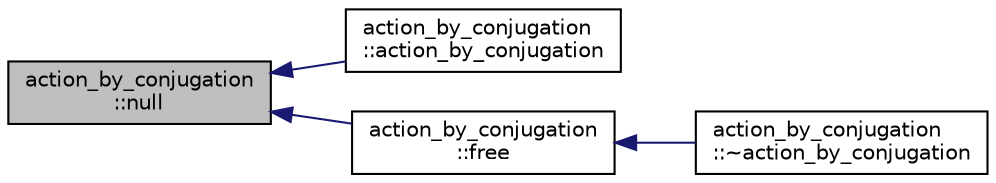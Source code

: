 digraph "action_by_conjugation::null"
{
  edge [fontname="Helvetica",fontsize="10",labelfontname="Helvetica",labelfontsize="10"];
  node [fontname="Helvetica",fontsize="10",shape=record];
  rankdir="LR";
  Node295 [label="action_by_conjugation\l::null",height=0.2,width=0.4,color="black", fillcolor="grey75", style="filled", fontcolor="black"];
  Node295 -> Node296 [dir="back",color="midnightblue",fontsize="10",style="solid",fontname="Helvetica"];
  Node296 [label="action_by_conjugation\l::action_by_conjugation",height=0.2,width=0.4,color="black", fillcolor="white", style="filled",URL="$d3/dda/classaction__by__conjugation.html#af967d24d993447fe0aebd2f7410da85a"];
  Node295 -> Node297 [dir="back",color="midnightblue",fontsize="10",style="solid",fontname="Helvetica"];
  Node297 [label="action_by_conjugation\l::free",height=0.2,width=0.4,color="black", fillcolor="white", style="filled",URL="$d3/dda/classaction__by__conjugation.html#a6a7deae7eb106313e5f49bef8f913cbd"];
  Node297 -> Node298 [dir="back",color="midnightblue",fontsize="10",style="solid",fontname="Helvetica"];
  Node298 [label="action_by_conjugation\l::~action_by_conjugation",height=0.2,width=0.4,color="black", fillcolor="white", style="filled",URL="$d3/dda/classaction__by__conjugation.html#a6e359f32a3ecfbf1b209723db2040839"];
}
